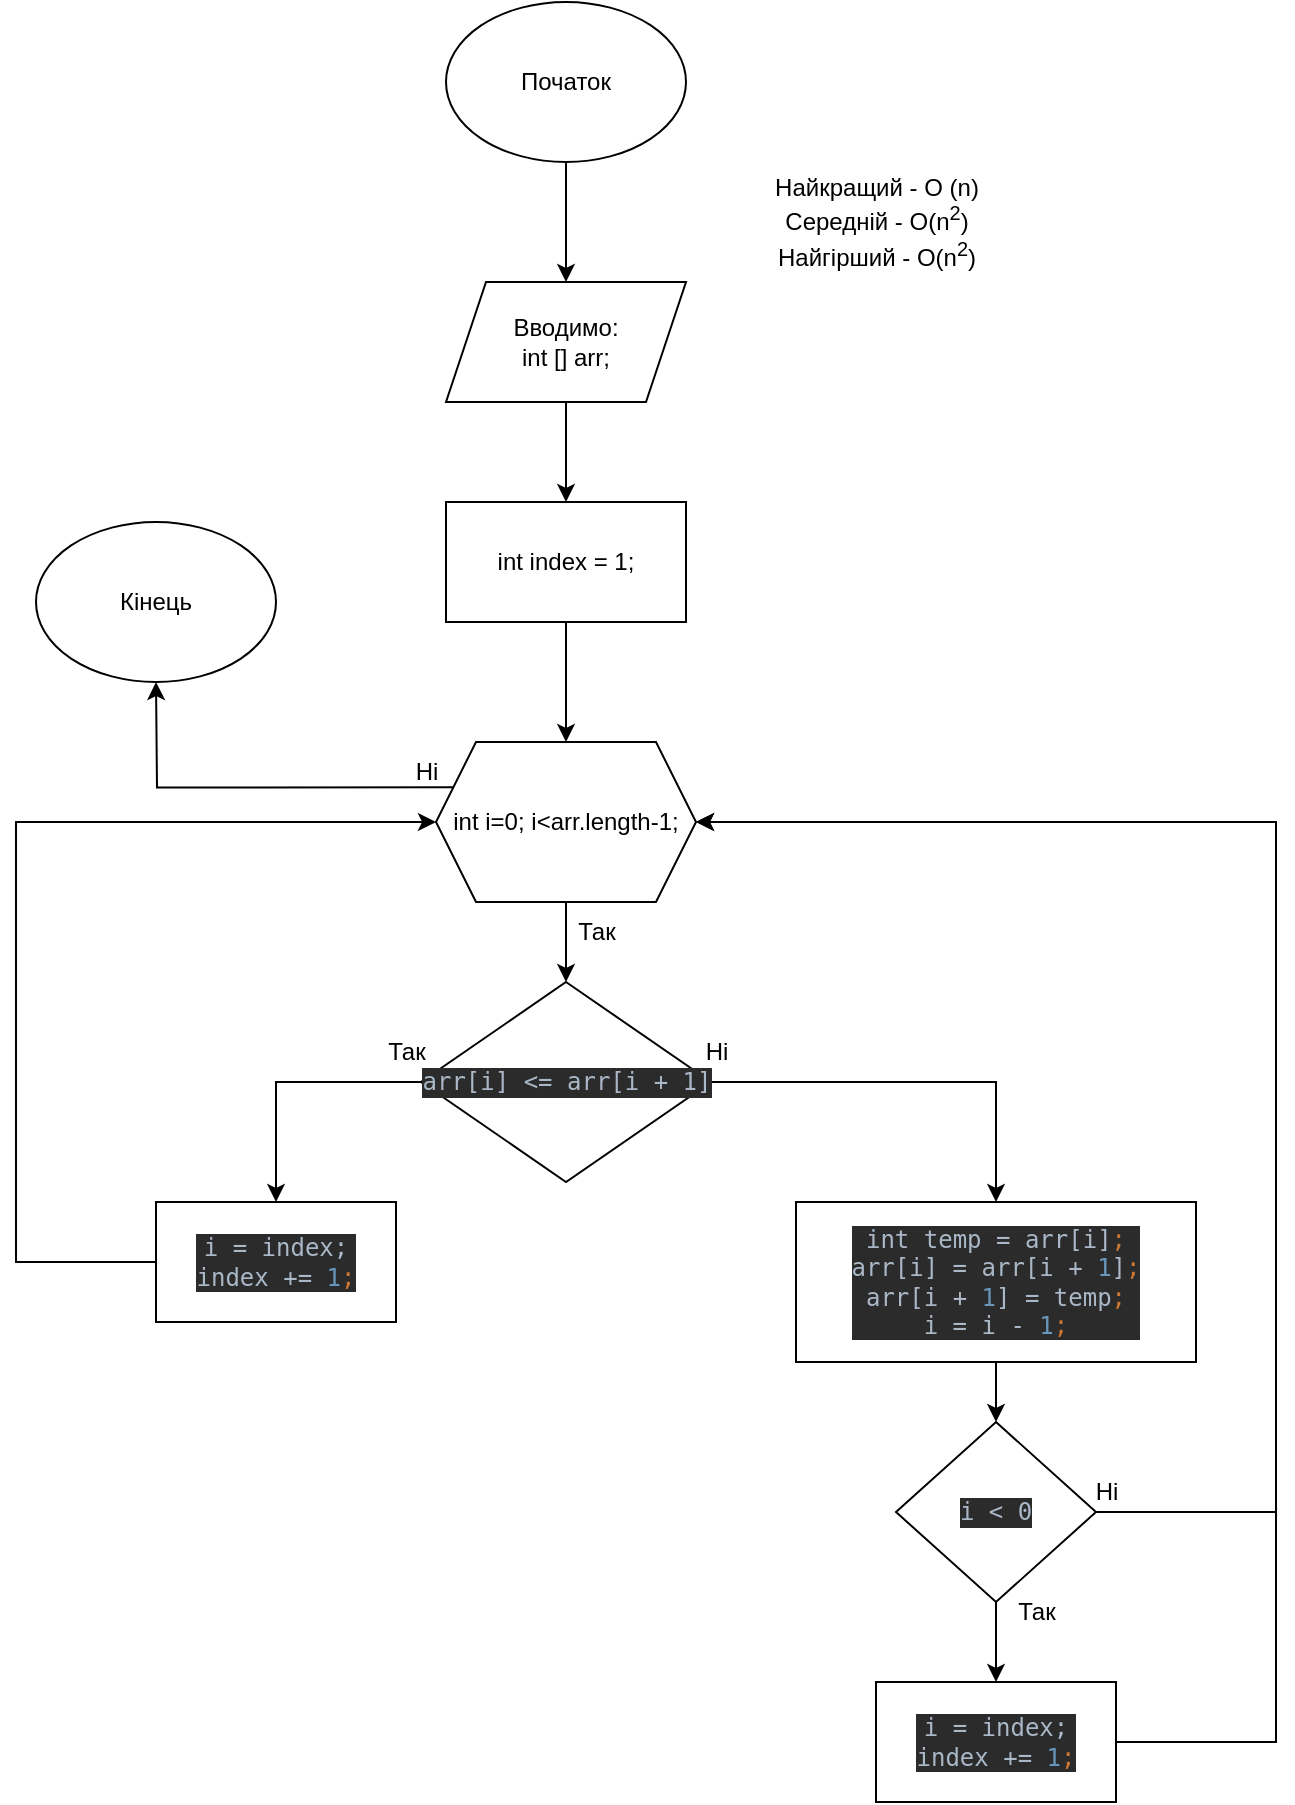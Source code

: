 <mxfile version="20.5.3" type="embed"><diagram id="23iRSUPoRavnBvh4doch" name="Page-1"><mxGraphModel dx="1852" dy="659" grid="1" gridSize="10" guides="1" tooltips="1" connect="1" arrows="1" fold="1" page="1" pageScale="1" pageWidth="827" pageHeight="1169" math="0" shadow="0"><root><mxCell id="0"/><mxCell id="1" parent="0"/><mxCell id="2" style="edgeStyle=orthogonalEdgeStyle;rounded=0;orthogonalLoop=1;jettySize=auto;html=1;entryX=0.5;entryY=0;entryDx=0;entryDy=0;" edge="1" parent="1" source="3" target="5"><mxGeometry relative="1" as="geometry"/></mxCell><mxCell id="3" value="Початок" style="ellipse;whiteSpace=wrap;html=1;" vertex="1" parent="1"><mxGeometry x="95" y="100" width="120" height="80" as="geometry"/></mxCell><mxCell id="4" style="edgeStyle=orthogonalEdgeStyle;rounded=0;orthogonalLoop=1;jettySize=auto;html=1;entryX=0.5;entryY=0;entryDx=0;entryDy=0;" edge="1" parent="1" source="5" target="7"><mxGeometry relative="1" as="geometry"/></mxCell><mxCell id="5" value="Вводимо:&lt;br&gt;int [] arr;" style="shape=parallelogram;perimeter=parallelogramPerimeter;whiteSpace=wrap;html=1;fixedSize=1;" vertex="1" parent="1"><mxGeometry x="95" y="240" width="120" height="60" as="geometry"/></mxCell><mxCell id="6" style="edgeStyle=orthogonalEdgeStyle;rounded=0;orthogonalLoop=1;jettySize=auto;html=1;entryX=0.5;entryY=0;entryDx=0;entryDy=0;" edge="1" parent="1" source="7" target="10"><mxGeometry relative="1" as="geometry"/></mxCell><mxCell id="7" value="int index = 1;" style="rounded=0;whiteSpace=wrap;html=1;" vertex="1" parent="1"><mxGeometry x="95" y="350" width="120" height="60" as="geometry"/></mxCell><mxCell id="8" style="edgeStyle=orthogonalEdgeStyle;rounded=0;orthogonalLoop=1;jettySize=auto;html=1;entryX=0.5;entryY=0;entryDx=0;entryDy=0;" edge="1" parent="1" source="10" target="13"><mxGeometry relative="1" as="geometry"/></mxCell><mxCell id="9" style="edgeStyle=orthogonalEdgeStyle;rounded=0;orthogonalLoop=1;jettySize=auto;html=1;exitX=0;exitY=0.25;exitDx=0;exitDy=0;" edge="1" parent="1" source="10"><mxGeometry relative="1" as="geometry"><mxPoint x="-50" y="440.0" as="targetPoint"/></mxGeometry></mxCell><mxCell id="10" value="int i=0; i&amp;lt;arr.length-1;" style="shape=hexagon;perimeter=hexagonPerimeter2;whiteSpace=wrap;html=1;fixedSize=1;" vertex="1" parent="1"><mxGeometry x="90" y="470" width="130" height="80" as="geometry"/></mxCell><mxCell id="11" style="edgeStyle=orthogonalEdgeStyle;rounded=0;orthogonalLoop=1;jettySize=auto;html=1;entryX=0.5;entryY=0;entryDx=0;entryDy=0;" edge="1" parent="1" source="13" target="15"><mxGeometry relative="1" as="geometry"/></mxCell><mxCell id="12" style="edgeStyle=orthogonalEdgeStyle;rounded=0;orthogonalLoop=1;jettySize=auto;html=1;entryX=0.5;entryY=0;entryDx=0;entryDy=0;" edge="1" parent="1" source="13" target="17"><mxGeometry relative="1" as="geometry"/></mxCell><mxCell id="13" value="&lt;div style=&quot;background-color:#2b2b2b;color:#a9b7c6;font-family:'JetBrains Mono',monospace;font-size:9,8pt;&quot;&gt;&lt;pre&gt;arr[i] &amp;lt;= arr[i + 1]&lt;/pre&gt;&lt;/div&gt;" style="rhombus;whiteSpace=wrap;html=1;" vertex="1" parent="1"><mxGeometry x="82.5" y="590" width="145" height="100" as="geometry"/></mxCell><mxCell id="14" style="edgeStyle=orthogonalEdgeStyle;rounded=0;orthogonalLoop=1;jettySize=auto;html=1;entryX=0;entryY=0.5;entryDx=0;entryDy=0;" edge="1" parent="1" source="15" target="10"><mxGeometry relative="1" as="geometry"><Array as="points"><mxPoint x="-120" y="730"/><mxPoint x="-120" y="510"/></Array></mxGeometry></mxCell><mxCell id="15" value="&lt;div style=&quot;background-color:#2b2b2b;color:#a9b7c6;font-family:'JetBrains Mono',monospace;font-size:9,8pt;&quot;&gt;&lt;pre&gt;i = index;&lt;br&gt;index += &lt;span style=&quot;color:#6897bb;&quot;&gt;1&lt;/span&gt;&lt;span style=&quot;color:#cc7832;&quot;&gt;;&lt;/span&gt;&lt;/pre&gt;&lt;/div&gt;" style="rounded=0;whiteSpace=wrap;html=1;" vertex="1" parent="1"><mxGeometry x="-50" y="700" width="120" height="60" as="geometry"/></mxCell><mxCell id="16" style="edgeStyle=orthogonalEdgeStyle;rounded=0;orthogonalLoop=1;jettySize=auto;html=1;entryX=0.5;entryY=0;entryDx=0;entryDy=0;" edge="1" parent="1" source="17" target="20"><mxGeometry relative="1" as="geometry"/></mxCell><mxCell id="17" value="&lt;div style=&quot;background-color:#2b2b2b;color:#a9b7c6;font-family:'JetBrains Mono',monospace;font-size:9,8pt;&quot;&gt;&lt;pre&gt;int temp = arr[i]&lt;span style=&quot;color:#cc7832;&quot;&gt;;&lt;br&gt;&lt;/span&gt;arr[i] = arr[i + &lt;span style=&quot;color:#6897bb;&quot;&gt;1&lt;/span&gt;]&lt;span style=&quot;color:#cc7832;&quot;&gt;;&lt;br&gt;&lt;/span&gt;arr[i + &lt;span style=&quot;color:#6897bb;&quot;&gt;1&lt;/span&gt;] = temp&lt;span style=&quot;color:#cc7832;&quot;&gt;;&lt;br&gt;&lt;/span&gt;i = i - &lt;span style=&quot;color:#6897bb;&quot;&gt;1&lt;/span&gt;&lt;span style=&quot;color:#cc7832;&quot;&gt;;&lt;/span&gt;&lt;/pre&gt;&lt;/div&gt;" style="rounded=0;whiteSpace=wrap;html=1;" vertex="1" parent="1"><mxGeometry x="270" y="700" width="200" height="80" as="geometry"/></mxCell><mxCell id="18" style="edgeStyle=orthogonalEdgeStyle;rounded=0;orthogonalLoop=1;jettySize=auto;html=1;entryX=0.5;entryY=0;entryDx=0;entryDy=0;" edge="1" parent="1" source="20" target="22"><mxGeometry relative="1" as="geometry"/></mxCell><mxCell id="19" style="edgeStyle=orthogonalEdgeStyle;rounded=0;orthogonalLoop=1;jettySize=auto;html=1;entryX=1;entryY=0.5;entryDx=0;entryDy=0;" edge="1" parent="1" source="20" target="10"><mxGeometry relative="1" as="geometry"><Array as="points"><mxPoint x="510" y="855"/><mxPoint x="510" y="510"/></Array></mxGeometry></mxCell><mxCell id="20" value="&lt;div style=&quot;background-color:#2b2b2b;color:#a9b7c6;font-family:'JetBrains Mono',monospace;font-size:9,8pt;&quot;&gt;&lt;pre&gt;i &amp;lt; 0&lt;/pre&gt;&lt;/div&gt;" style="rhombus;whiteSpace=wrap;html=1;" vertex="1" parent="1"><mxGeometry x="320" y="810" width="100" height="90" as="geometry"/></mxCell><mxCell id="21" style="edgeStyle=orthogonalEdgeStyle;rounded=0;orthogonalLoop=1;jettySize=auto;html=1;entryX=1;entryY=0.5;entryDx=0;entryDy=0;" edge="1" parent="1" source="22" target="10"><mxGeometry relative="1" as="geometry"><Array as="points"><mxPoint x="510" y="970"/><mxPoint x="510" y="510"/></Array></mxGeometry></mxCell><mxCell id="22" value="&lt;div style=&quot;background-color:#2b2b2b;color:#a9b7c6;font-family:'JetBrains Mono',monospace;font-size:9,8pt;&quot;&gt;&lt;pre&gt;i = index;&lt;br&gt;index += &lt;span style=&quot;color:#6897bb;&quot;&gt;1&lt;/span&gt;&lt;span style=&quot;color:#cc7832;&quot;&gt;;&lt;/span&gt;&lt;/pre&gt;&lt;/div&gt;" style="rounded=0;whiteSpace=wrap;html=1;" vertex="1" parent="1"><mxGeometry x="310" y="940" width="120" height="60" as="geometry"/></mxCell><mxCell id="23" value="Так" style="text;html=1;align=center;verticalAlign=middle;resizable=0;points=[];autosize=1;strokeColor=none;fillColor=none;" vertex="1" parent="1"><mxGeometry x="370" y="890" width="40" height="30" as="geometry"/></mxCell><mxCell id="24" value="Так" style="text;html=1;align=center;verticalAlign=middle;resizable=0;points=[];autosize=1;strokeColor=none;fillColor=none;" vertex="1" parent="1"><mxGeometry x="55" y="610" width="40" height="30" as="geometry"/></mxCell><mxCell id="25" value="Ні" style="text;html=1;align=center;verticalAlign=middle;resizable=0;points=[];autosize=1;strokeColor=none;fillColor=none;" vertex="1" parent="1"><mxGeometry x="410" y="830" width="30" height="30" as="geometry"/></mxCell><mxCell id="26" value="Ні" style="text;html=1;align=center;verticalAlign=middle;resizable=0;points=[];autosize=1;strokeColor=none;fillColor=none;" vertex="1" parent="1"><mxGeometry x="215" y="610" width="30" height="30" as="geometry"/></mxCell><mxCell id="27" value="Так" style="text;html=1;align=center;verticalAlign=middle;resizable=0;points=[];autosize=1;strokeColor=none;fillColor=none;" vertex="1" parent="1"><mxGeometry x="150" y="550" width="40" height="30" as="geometry"/></mxCell><mxCell id="28" value="Ні" style="text;html=1;align=center;verticalAlign=middle;resizable=0;points=[];autosize=1;strokeColor=none;fillColor=none;" vertex="1" parent="1"><mxGeometry x="70" y="470" width="30" height="30" as="geometry"/></mxCell><mxCell id="29" value="Кінець" style="ellipse;whiteSpace=wrap;html=1;" vertex="1" parent="1"><mxGeometry x="-110" y="360" width="120" height="80" as="geometry"/></mxCell><mxCell id="30" value="Найкращий - O (n)&lt;br&gt;Середній - O(n&lt;sup&gt;2&lt;/sup&gt;)&lt;br&gt;Найгірший - O(n&lt;sup style=&quot;border-color: var(--border-color);&quot;&gt;2&lt;/sup&gt;)" style="text;html=1;align=center;verticalAlign=middle;resizable=0;points=[];autosize=1;strokeColor=none;fillColor=none;" vertex="1" parent="1"><mxGeometry x="245" y="180" width="130" height="60" as="geometry"/></mxCell></root></mxGraphModel></diagram></mxfile>